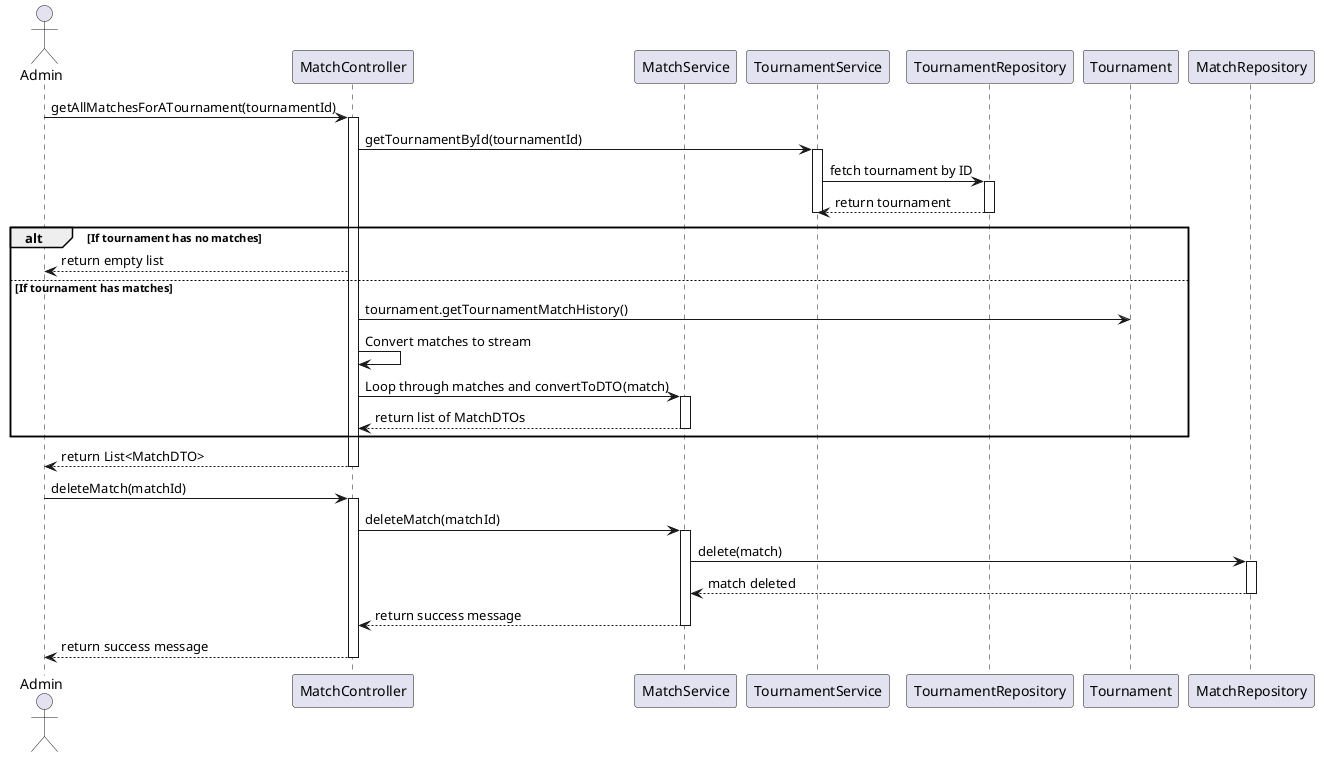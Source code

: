 @startuml
actor "Admin" as Client
participant "MatchController" as MC
participant "MatchService" as MS
participant "TournamentService" as TournamentService
participant "TournamentRepository" as TournamentRepository
participant "Tournament" as Tournament
participant "MatchRepository" as MR

Client -> MC: getAllMatchesForATournament(tournamentId)
activate MC

MC -> TournamentService: getTournamentById(tournamentId)
activate TournamentService
TournamentService -> TournamentRepository: fetch tournament by ID
activate TournamentRepository
TournamentRepository --> TournamentService: return tournament
deactivate TournamentRepository
deactivate TournamentService

alt If tournament has no matches
    MC --> Client: return empty list
else If tournament has matches
    MC -> Tournament: tournament.getTournamentMatchHistory()
    MC -> MC: Convert matches to stream
    MC -> MS: Loop through matches and convertToDTO(match)
    activate MS
    MS --> MC: return list of MatchDTOs
    deactivate MS
end

MC --> Client: return List<MatchDTO>
deactivate MC





Client -> MC: deleteMatch(matchId)
activate MC

MC -> MS: deleteMatch(matchId)
activate MS

MS -> MR: delete(match)
activate MR
MR --> MS: match deleted
deactivate MR

MS --> MC: return success message
deactivate MS

MC --> Client: return success message
deactivate MC

@enduml
